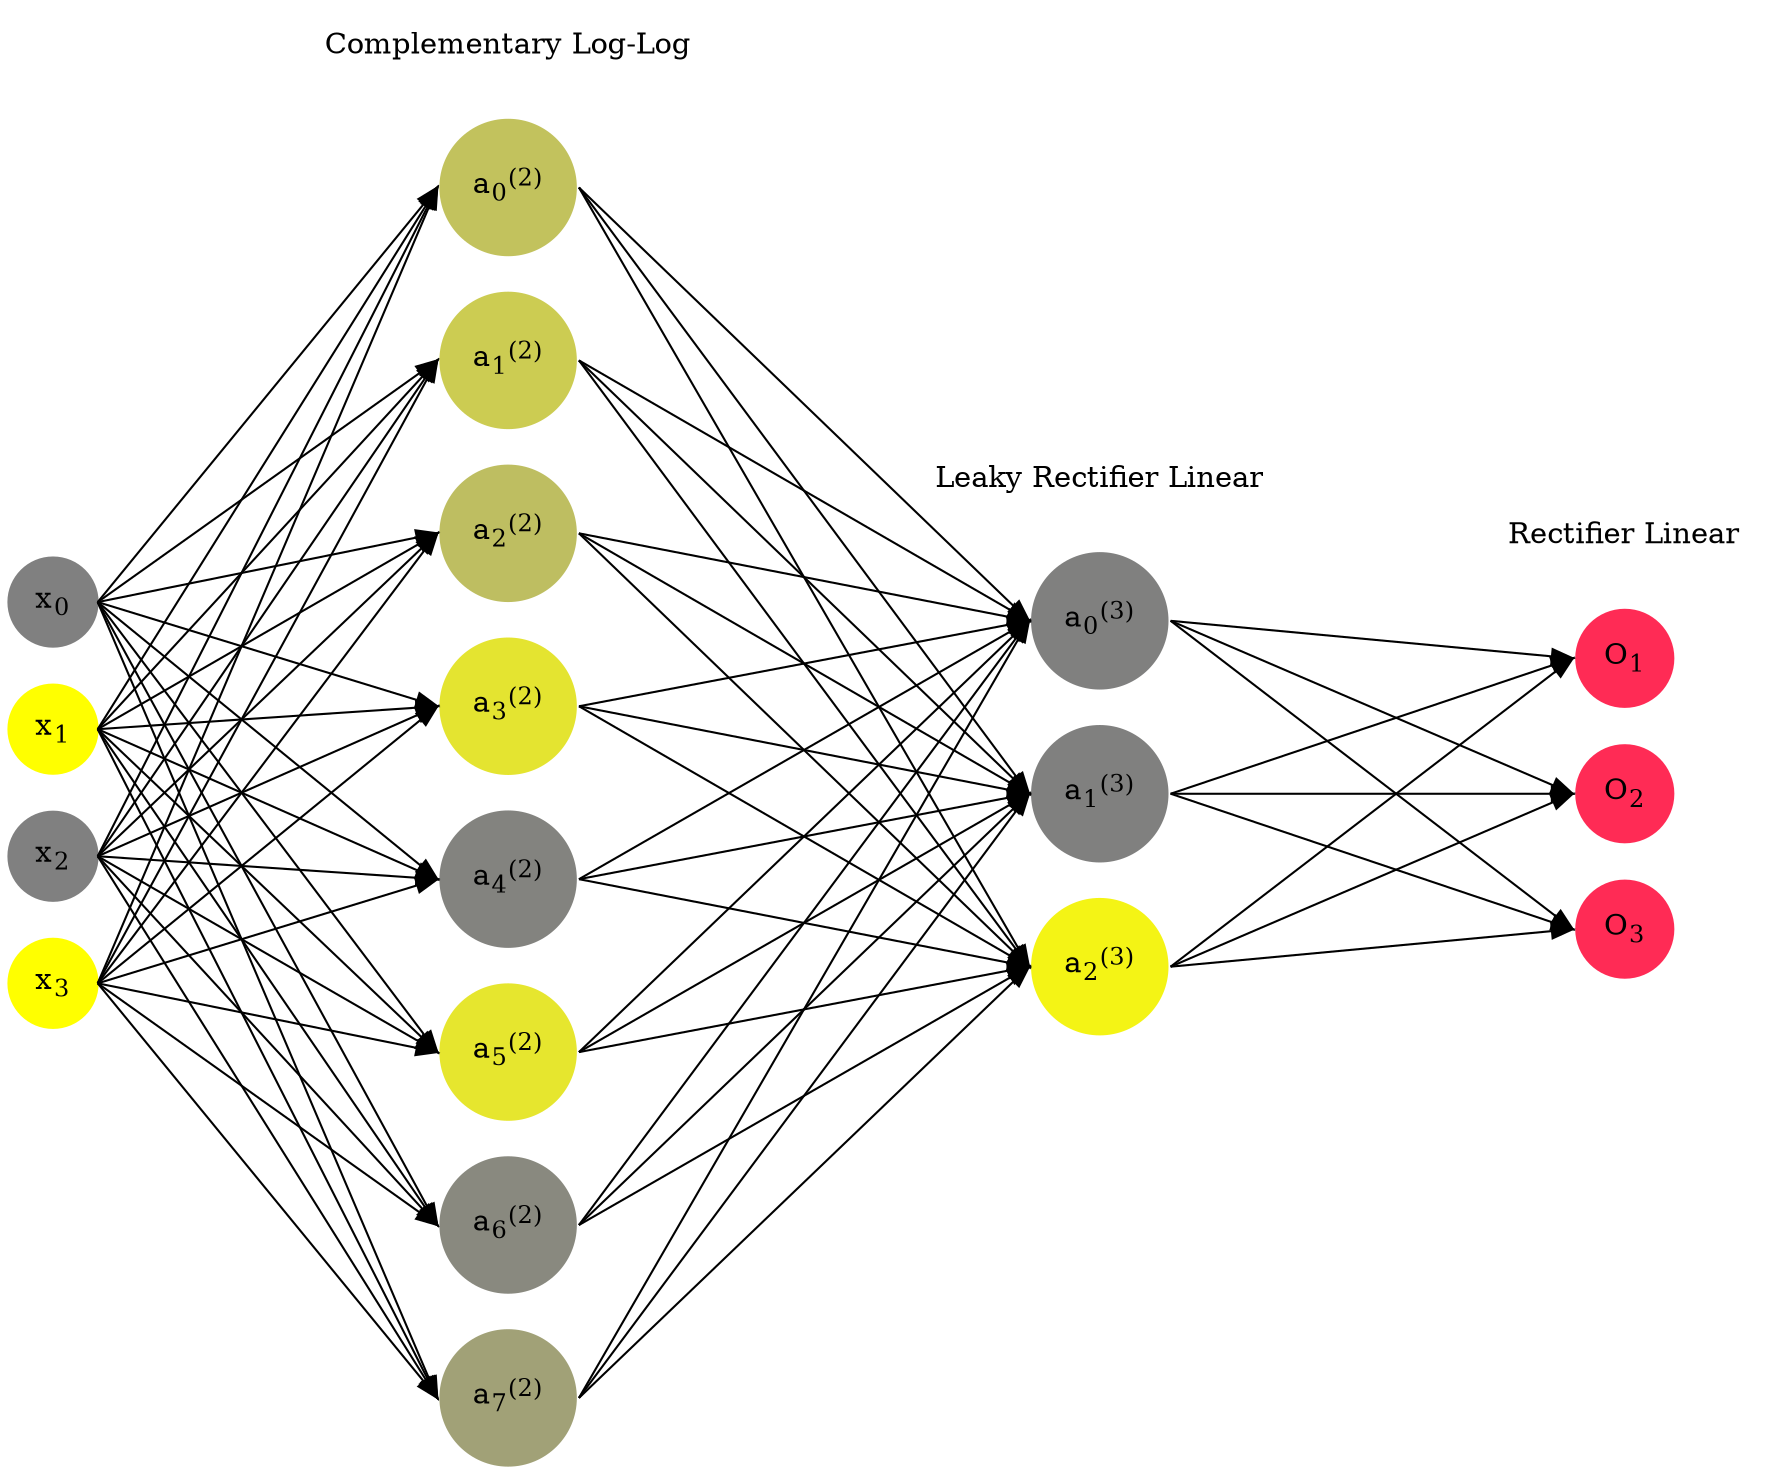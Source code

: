digraph G {
	rankdir = LR;
	splines=false;
	edge[style=invis];
	ranksep= 1.4;
	{
	node [shape=circle, color="0.1667, 0.0, 0.5", style=filled, fillcolor="0.1667, 0.0, 0.5"];
	x0 [label=<x<sub>0</sub>>];
	}
	{
	node [shape=circle, color="0.1667, 1.0, 1.0", style=filled, fillcolor="0.1667, 1.0, 1.0"];
	x1 [label=<x<sub>1</sub>>];
	}
	{
	node [shape=circle, color="0.1667, 0.0, 0.5", style=filled, fillcolor="0.1667, 0.0, 0.5"];
	x2 [label=<x<sub>2</sub>>];
	}
	{
	node [shape=circle, color="0.1667, 1.0, 1.0", style=filled, fillcolor="0.1667, 1.0, 1.0"];
	x3 [label=<x<sub>3</sub>>];
	}
	{
	node [shape=circle, color="0.1667, 0.520544, 0.760272", style=filled, fillcolor="0.1667, 0.520544, 0.760272"];
	a02 [label=<a<sub>0</sub><sup>(2)</sup>>];
	}
	{
	node [shape=circle, color="0.1667, 0.597695, 0.798848", style=filled, fillcolor="0.1667, 0.597695, 0.798848"];
	a12 [label=<a<sub>1</sub><sup>(2)</sup>>];
	}
	{
	node [shape=circle, color="0.1667, 0.488660, 0.744330", style=filled, fillcolor="0.1667, 0.488660, 0.744330"];
	a22 [label=<a<sub>2</sub><sup>(2)</sup>>];
	}
	{
	node [shape=circle, color="0.1667, 0.788759, 0.894379", style=filled, fillcolor="0.1667, 0.788759, 0.894379"];
	a32 [label=<a<sub>3</sub><sup>(2)</sup>>];
	}
	{
	node [shape=circle, color="0.1667, 0.029266, 0.514633", style=filled, fillcolor="0.1667, 0.029266, 0.514633"];
	a42 [label=<a<sub>4</sub><sup>(2)</sup>>];
	}
	{
	node [shape=circle, color="0.1667, 0.797966, 0.898983", style=filled, fillcolor="0.1667, 0.797966, 0.898983"];
	a52 [label=<a<sub>5</sub><sup>(2)</sup>>];
	}
	{
	node [shape=circle, color="0.1667, 0.073981, 0.536991", style=filled, fillcolor="0.1667, 0.073981, 0.536991"];
	a62 [label=<a<sub>6</sub><sup>(2)</sup>>];
	}
	{
	node [shape=circle, color="0.1667, 0.258948, 0.629474", style=filled, fillcolor="0.1667, 0.258948, 0.629474"];
	a72 [label=<a<sub>7</sub><sup>(2)</sup>>];
	}
	{
	node [shape=circle, color="0.1667, 0.000406, 0.500203", style=filled, fillcolor="0.1667, 0.000406, 0.500203"];
	a03 [label=<a<sub>0</sub><sup>(3)</sup>>];
	}
	{
	node [shape=circle, color="0.1667, 0.001176, 0.500588", style=filled, fillcolor="0.1667, 0.001176, 0.500588"];
	a13 [label=<a<sub>1</sub><sup>(3)</sup>>];
	}
	{
	node [shape=circle, color="0.1667, 0.911731, 0.955866", style=filled, fillcolor="0.1667, 0.911731, 0.955866"];
	a23 [label=<a<sub>2</sub><sup>(3)</sup>>];
	}
	{
	node [shape=circle, color="0.9667, 0.83, 1.0", style=filled, fillcolor="0.9667, 0.83, 1.0"];
	O1 [label=<O<sub>1</sub>>];
	}
	{
	node [shape=circle, color="0.9667, 0.83, 1.0", style=filled, fillcolor="0.9667, 0.83, 1.0"];
	O2 [label=<O<sub>2</sub>>];
	}
	{
	node [shape=circle, color="0.9667, 0.83, 1.0", style=filled, fillcolor="0.9667, 0.83, 1.0"];
	O3 [label=<O<sub>3</sub>>];
	}
	{
	rank=same;
	x0->x1->x2->x3;
	}
	{
	rank=same;
	a02->a12->a22->a32->a42->a52->a62->a72;
	}
	{
	rank=same;
	a03->a13->a23;
	}
	{
	rank=same;
	O1->O2->O3;
	}
	l1 [shape=plaintext,label="Complementary Log-Log"];
	l1->a02;
	{rank=same; l1;a02};
	l2 [shape=plaintext,label="Leaky Rectifier Linear"];
	l2->a03;
	{rank=same; l2;a03};
	l3 [shape=plaintext,label="Rectifier Linear"];
	l3->O1;
	{rank=same; l3;O1};
edge[style=solid, tailport=e, headport=w];
	{x0;x1;x2;x3} -> {a02;a12;a22;a32;a42;a52;a62;a72};
	{a02;a12;a22;a32;a42;a52;a62;a72} -> {a03;a13;a23};
	{a03;a13;a23} -> {O1,O2,O3};
}